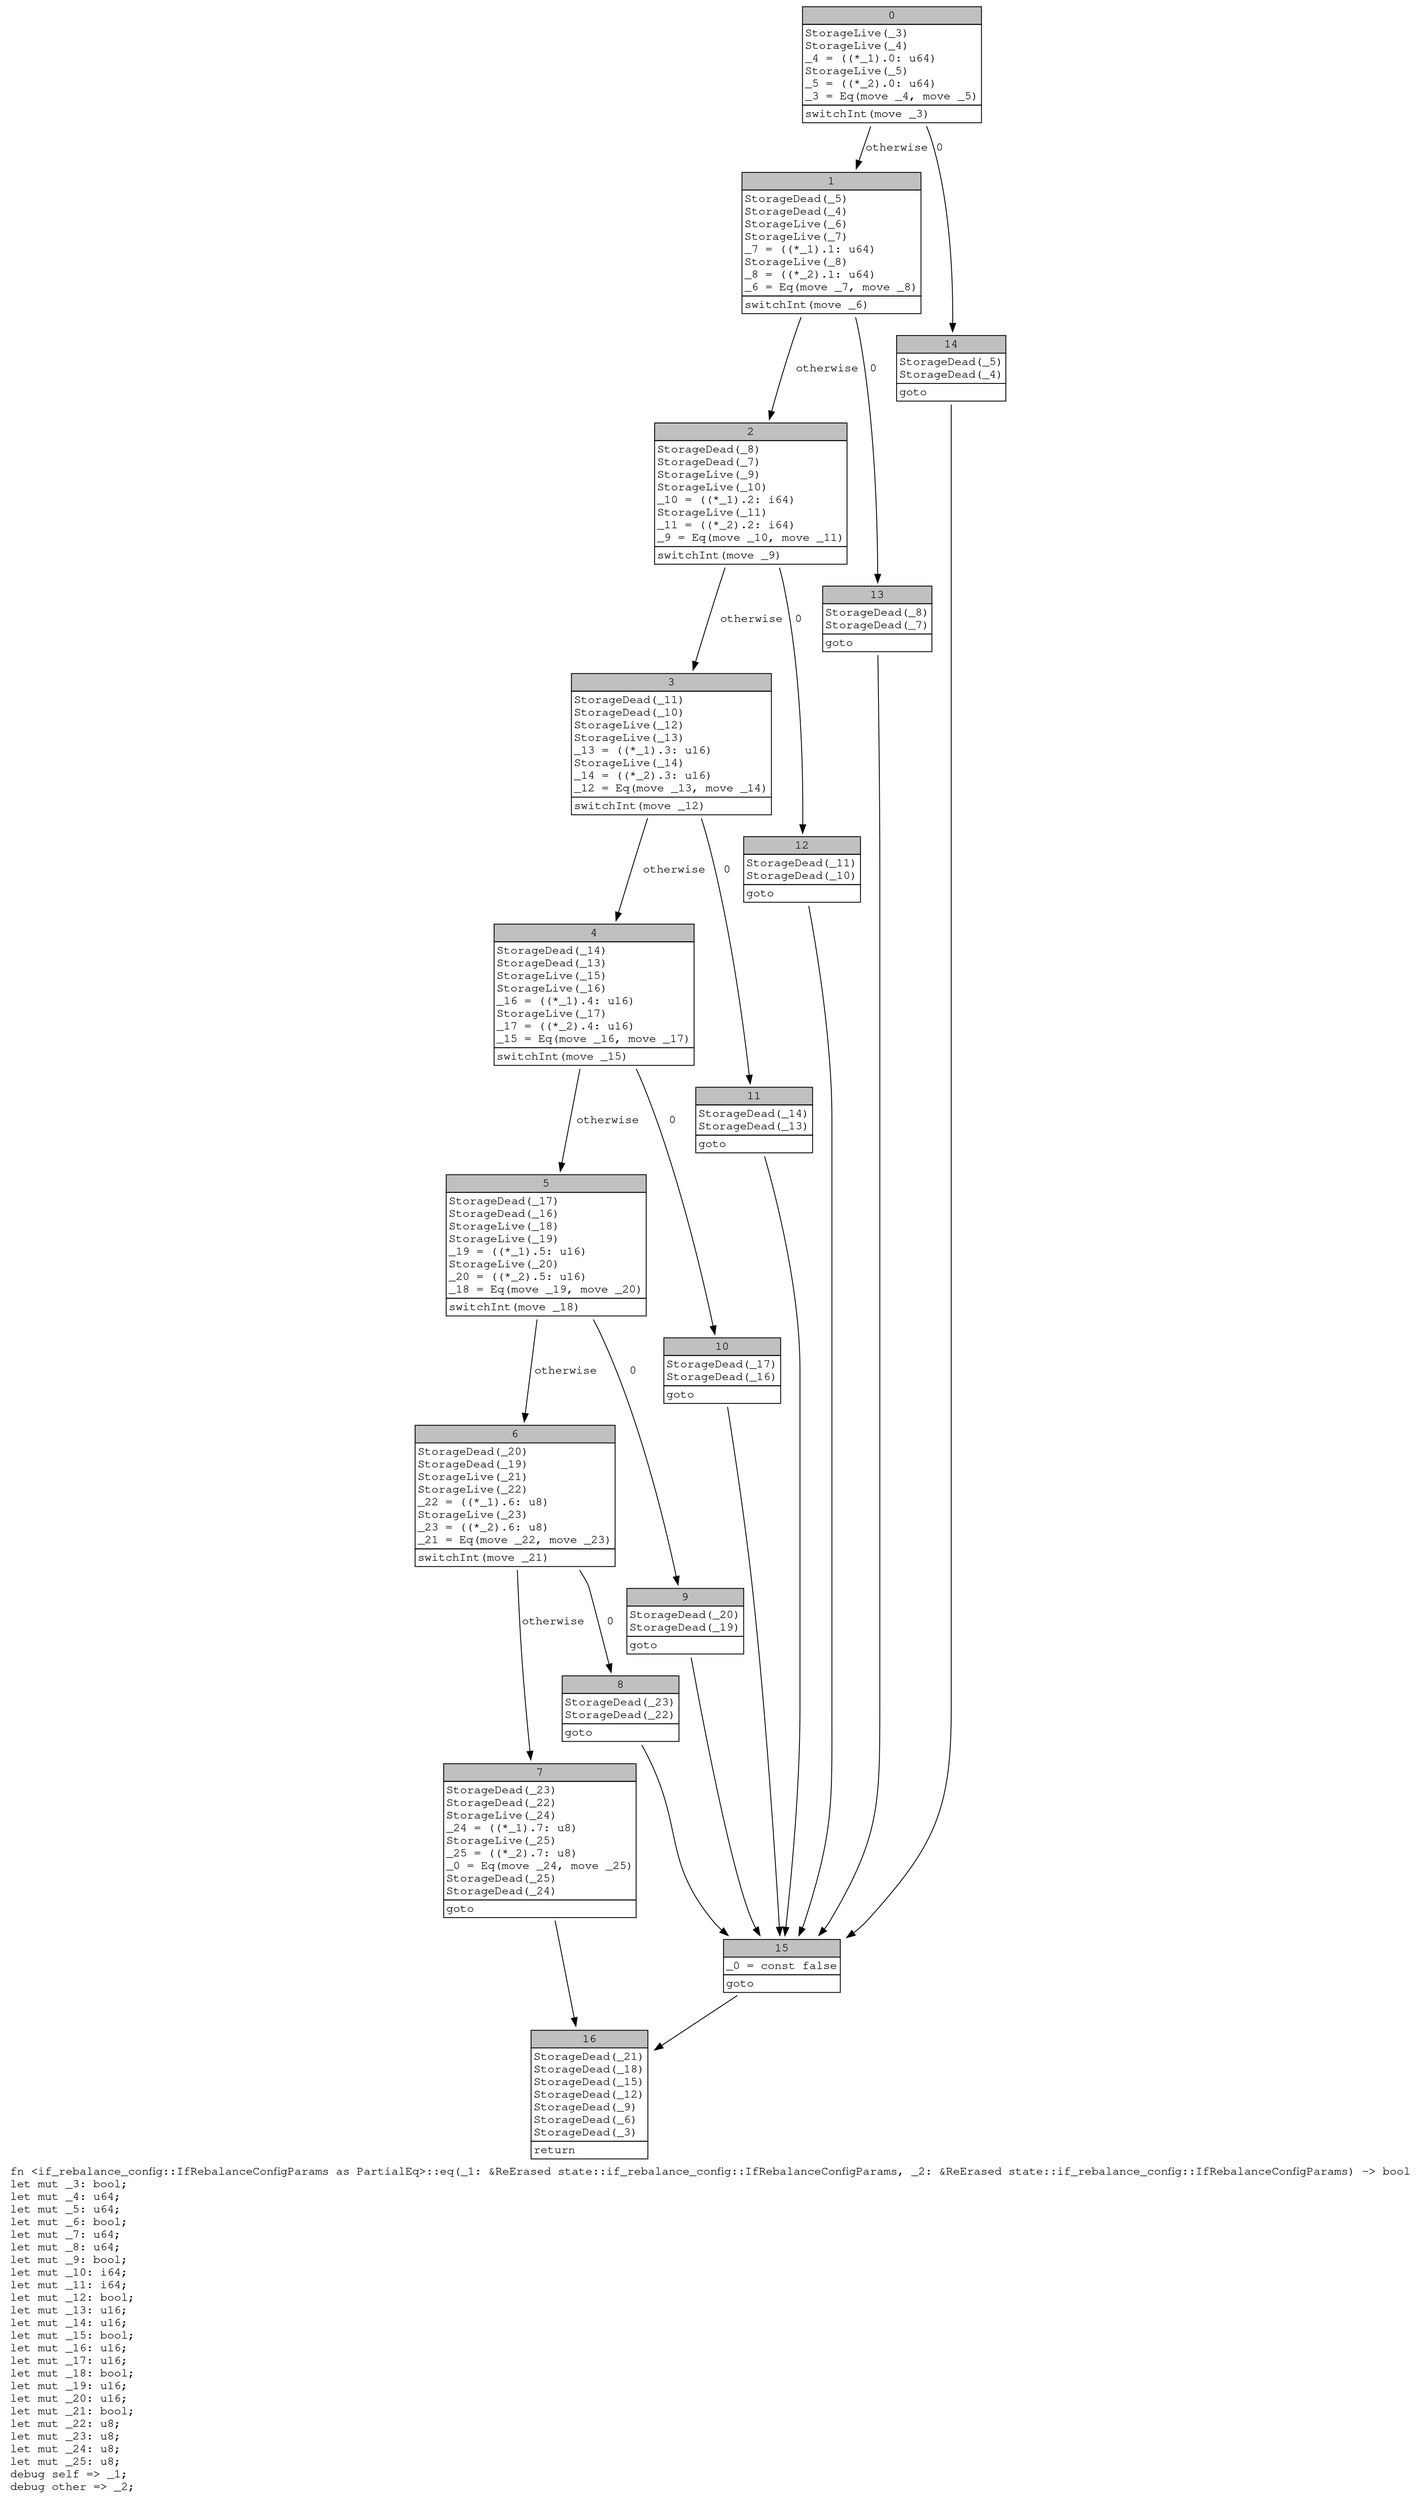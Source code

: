 digraph Mir_0_16469 {
    graph [fontname="Courier, monospace"];
    node [fontname="Courier, monospace"];
    edge [fontname="Courier, monospace"];
    label=<fn &lt;if_rebalance_config::IfRebalanceConfigParams as PartialEq&gt;::eq(_1: &amp;ReErased state::if_rebalance_config::IfRebalanceConfigParams, _2: &amp;ReErased state::if_rebalance_config::IfRebalanceConfigParams) -&gt; bool<br align="left"/>let mut _3: bool;<br align="left"/>let mut _4: u64;<br align="left"/>let mut _5: u64;<br align="left"/>let mut _6: bool;<br align="left"/>let mut _7: u64;<br align="left"/>let mut _8: u64;<br align="left"/>let mut _9: bool;<br align="left"/>let mut _10: i64;<br align="left"/>let mut _11: i64;<br align="left"/>let mut _12: bool;<br align="left"/>let mut _13: u16;<br align="left"/>let mut _14: u16;<br align="left"/>let mut _15: bool;<br align="left"/>let mut _16: u16;<br align="left"/>let mut _17: u16;<br align="left"/>let mut _18: bool;<br align="left"/>let mut _19: u16;<br align="left"/>let mut _20: u16;<br align="left"/>let mut _21: bool;<br align="left"/>let mut _22: u8;<br align="left"/>let mut _23: u8;<br align="left"/>let mut _24: u8;<br align="left"/>let mut _25: u8;<br align="left"/>debug self =&gt; _1;<br align="left"/>debug other =&gt; _2;<br align="left"/>>;
    bb0__0_16469 [shape="none", label=<<table border="0" cellborder="1" cellspacing="0"><tr><td bgcolor="gray" align="center" colspan="1">0</td></tr><tr><td align="left" balign="left">StorageLive(_3)<br/>StorageLive(_4)<br/>_4 = ((*_1).0: u64)<br/>StorageLive(_5)<br/>_5 = ((*_2).0: u64)<br/>_3 = Eq(move _4, move _5)<br/></td></tr><tr><td align="left">switchInt(move _3)</td></tr></table>>];
    bb1__0_16469 [shape="none", label=<<table border="0" cellborder="1" cellspacing="0"><tr><td bgcolor="gray" align="center" colspan="1">1</td></tr><tr><td align="left" balign="left">StorageDead(_5)<br/>StorageDead(_4)<br/>StorageLive(_6)<br/>StorageLive(_7)<br/>_7 = ((*_1).1: u64)<br/>StorageLive(_8)<br/>_8 = ((*_2).1: u64)<br/>_6 = Eq(move _7, move _8)<br/></td></tr><tr><td align="left">switchInt(move _6)</td></tr></table>>];
    bb2__0_16469 [shape="none", label=<<table border="0" cellborder="1" cellspacing="0"><tr><td bgcolor="gray" align="center" colspan="1">2</td></tr><tr><td align="left" balign="left">StorageDead(_8)<br/>StorageDead(_7)<br/>StorageLive(_9)<br/>StorageLive(_10)<br/>_10 = ((*_1).2: i64)<br/>StorageLive(_11)<br/>_11 = ((*_2).2: i64)<br/>_9 = Eq(move _10, move _11)<br/></td></tr><tr><td align="left">switchInt(move _9)</td></tr></table>>];
    bb3__0_16469 [shape="none", label=<<table border="0" cellborder="1" cellspacing="0"><tr><td bgcolor="gray" align="center" colspan="1">3</td></tr><tr><td align="left" balign="left">StorageDead(_11)<br/>StorageDead(_10)<br/>StorageLive(_12)<br/>StorageLive(_13)<br/>_13 = ((*_1).3: u16)<br/>StorageLive(_14)<br/>_14 = ((*_2).3: u16)<br/>_12 = Eq(move _13, move _14)<br/></td></tr><tr><td align="left">switchInt(move _12)</td></tr></table>>];
    bb4__0_16469 [shape="none", label=<<table border="0" cellborder="1" cellspacing="0"><tr><td bgcolor="gray" align="center" colspan="1">4</td></tr><tr><td align="left" balign="left">StorageDead(_14)<br/>StorageDead(_13)<br/>StorageLive(_15)<br/>StorageLive(_16)<br/>_16 = ((*_1).4: u16)<br/>StorageLive(_17)<br/>_17 = ((*_2).4: u16)<br/>_15 = Eq(move _16, move _17)<br/></td></tr><tr><td align="left">switchInt(move _15)</td></tr></table>>];
    bb5__0_16469 [shape="none", label=<<table border="0" cellborder="1" cellspacing="0"><tr><td bgcolor="gray" align="center" colspan="1">5</td></tr><tr><td align="left" balign="left">StorageDead(_17)<br/>StorageDead(_16)<br/>StorageLive(_18)<br/>StorageLive(_19)<br/>_19 = ((*_1).5: u16)<br/>StorageLive(_20)<br/>_20 = ((*_2).5: u16)<br/>_18 = Eq(move _19, move _20)<br/></td></tr><tr><td align="left">switchInt(move _18)</td></tr></table>>];
    bb6__0_16469 [shape="none", label=<<table border="0" cellborder="1" cellspacing="0"><tr><td bgcolor="gray" align="center" colspan="1">6</td></tr><tr><td align="left" balign="left">StorageDead(_20)<br/>StorageDead(_19)<br/>StorageLive(_21)<br/>StorageLive(_22)<br/>_22 = ((*_1).6: u8)<br/>StorageLive(_23)<br/>_23 = ((*_2).6: u8)<br/>_21 = Eq(move _22, move _23)<br/></td></tr><tr><td align="left">switchInt(move _21)</td></tr></table>>];
    bb7__0_16469 [shape="none", label=<<table border="0" cellborder="1" cellspacing="0"><tr><td bgcolor="gray" align="center" colspan="1">7</td></tr><tr><td align="left" balign="left">StorageDead(_23)<br/>StorageDead(_22)<br/>StorageLive(_24)<br/>_24 = ((*_1).7: u8)<br/>StorageLive(_25)<br/>_25 = ((*_2).7: u8)<br/>_0 = Eq(move _24, move _25)<br/>StorageDead(_25)<br/>StorageDead(_24)<br/></td></tr><tr><td align="left">goto</td></tr></table>>];
    bb8__0_16469 [shape="none", label=<<table border="0" cellborder="1" cellspacing="0"><tr><td bgcolor="gray" align="center" colspan="1">8</td></tr><tr><td align="left" balign="left">StorageDead(_23)<br/>StorageDead(_22)<br/></td></tr><tr><td align="left">goto</td></tr></table>>];
    bb9__0_16469 [shape="none", label=<<table border="0" cellborder="1" cellspacing="0"><tr><td bgcolor="gray" align="center" colspan="1">9</td></tr><tr><td align="left" balign="left">StorageDead(_20)<br/>StorageDead(_19)<br/></td></tr><tr><td align="left">goto</td></tr></table>>];
    bb10__0_16469 [shape="none", label=<<table border="0" cellborder="1" cellspacing="0"><tr><td bgcolor="gray" align="center" colspan="1">10</td></tr><tr><td align="left" balign="left">StorageDead(_17)<br/>StorageDead(_16)<br/></td></tr><tr><td align="left">goto</td></tr></table>>];
    bb11__0_16469 [shape="none", label=<<table border="0" cellborder="1" cellspacing="0"><tr><td bgcolor="gray" align="center" colspan="1">11</td></tr><tr><td align="left" balign="left">StorageDead(_14)<br/>StorageDead(_13)<br/></td></tr><tr><td align="left">goto</td></tr></table>>];
    bb12__0_16469 [shape="none", label=<<table border="0" cellborder="1" cellspacing="0"><tr><td bgcolor="gray" align="center" colspan="1">12</td></tr><tr><td align="left" balign="left">StorageDead(_11)<br/>StorageDead(_10)<br/></td></tr><tr><td align="left">goto</td></tr></table>>];
    bb13__0_16469 [shape="none", label=<<table border="0" cellborder="1" cellspacing="0"><tr><td bgcolor="gray" align="center" colspan="1">13</td></tr><tr><td align="left" balign="left">StorageDead(_8)<br/>StorageDead(_7)<br/></td></tr><tr><td align="left">goto</td></tr></table>>];
    bb14__0_16469 [shape="none", label=<<table border="0" cellborder="1" cellspacing="0"><tr><td bgcolor="gray" align="center" colspan="1">14</td></tr><tr><td align="left" balign="left">StorageDead(_5)<br/>StorageDead(_4)<br/></td></tr><tr><td align="left">goto</td></tr></table>>];
    bb15__0_16469 [shape="none", label=<<table border="0" cellborder="1" cellspacing="0"><tr><td bgcolor="gray" align="center" colspan="1">15</td></tr><tr><td align="left" balign="left">_0 = const false<br/></td></tr><tr><td align="left">goto</td></tr></table>>];
    bb16__0_16469 [shape="none", label=<<table border="0" cellborder="1" cellspacing="0"><tr><td bgcolor="gray" align="center" colspan="1">16</td></tr><tr><td align="left" balign="left">StorageDead(_21)<br/>StorageDead(_18)<br/>StorageDead(_15)<br/>StorageDead(_12)<br/>StorageDead(_9)<br/>StorageDead(_6)<br/>StorageDead(_3)<br/></td></tr><tr><td align="left">return</td></tr></table>>];
    bb0__0_16469 -> bb14__0_16469 [label="0"];
    bb0__0_16469 -> bb1__0_16469 [label="otherwise"];
    bb1__0_16469 -> bb13__0_16469 [label="0"];
    bb1__0_16469 -> bb2__0_16469 [label="otherwise"];
    bb2__0_16469 -> bb12__0_16469 [label="0"];
    bb2__0_16469 -> bb3__0_16469 [label="otherwise"];
    bb3__0_16469 -> bb11__0_16469 [label="0"];
    bb3__0_16469 -> bb4__0_16469 [label="otherwise"];
    bb4__0_16469 -> bb10__0_16469 [label="0"];
    bb4__0_16469 -> bb5__0_16469 [label="otherwise"];
    bb5__0_16469 -> bb9__0_16469 [label="0"];
    bb5__0_16469 -> bb6__0_16469 [label="otherwise"];
    bb6__0_16469 -> bb8__0_16469 [label="0"];
    bb6__0_16469 -> bb7__0_16469 [label="otherwise"];
    bb7__0_16469 -> bb16__0_16469 [label=""];
    bb8__0_16469 -> bb15__0_16469 [label=""];
    bb9__0_16469 -> bb15__0_16469 [label=""];
    bb10__0_16469 -> bb15__0_16469 [label=""];
    bb11__0_16469 -> bb15__0_16469 [label=""];
    bb12__0_16469 -> bb15__0_16469 [label=""];
    bb13__0_16469 -> bb15__0_16469 [label=""];
    bb14__0_16469 -> bb15__0_16469 [label=""];
    bb15__0_16469 -> bb16__0_16469 [label=""];
}

